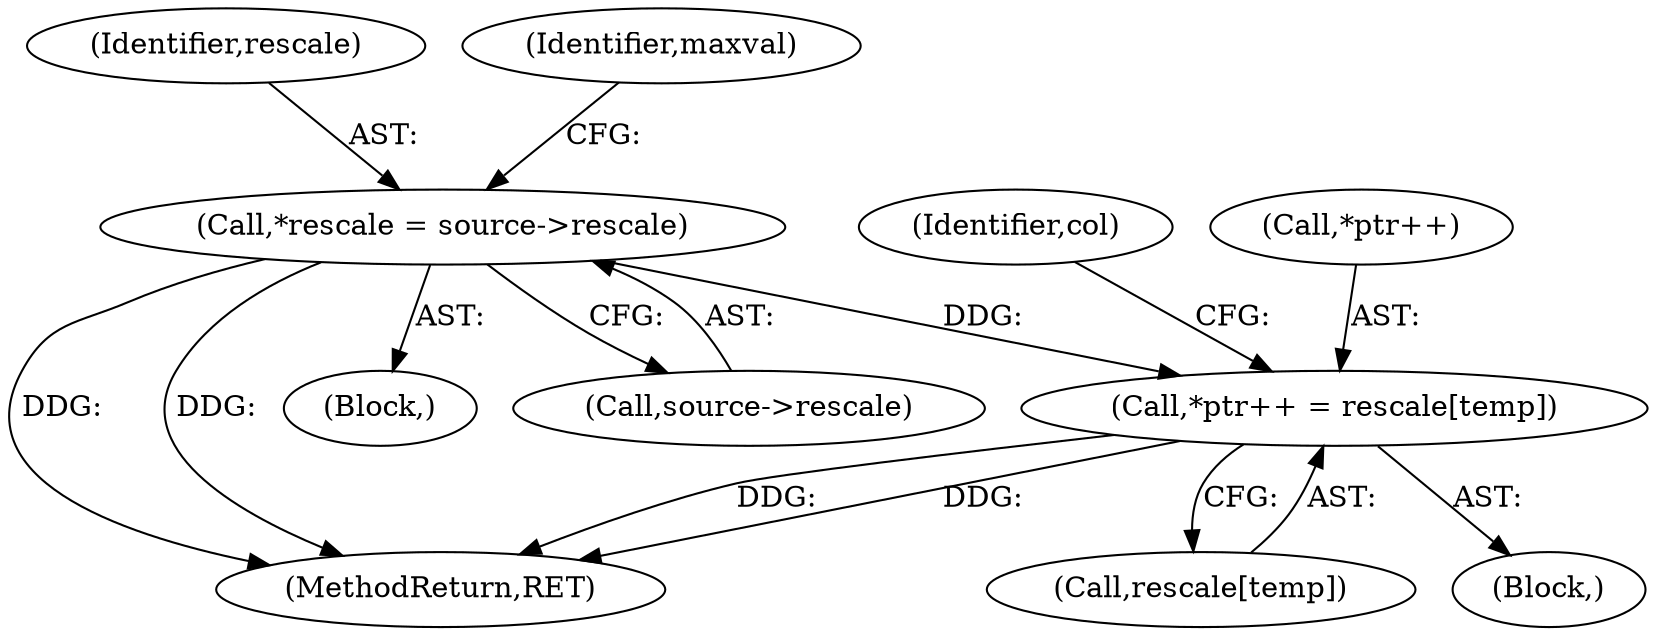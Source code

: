 digraph "0_libjpeg-turbo_9c78a04df4e44ef6487eee99c4258397f4fdca55_1@array" {
"1000191" [label="(Call,*ptr++ = rescale[temp])"];
"1000114" [label="(Call,*rescale = source->rescale)"];
"1000116" [label="(Call,source->rescale)"];
"1000168" [label="(Block,)"];
"1000200" [label="(MethodReturn,RET)"];
"1000104" [label="(Block,)"];
"1000115" [label="(Identifier,rescale)"];
"1000114" [label="(Call,*rescale = source->rescale)"];
"1000122" [label="(Identifier,maxval)"];
"1000195" [label="(Call,rescale[temp])"];
"1000167" [label="(Identifier,col)"];
"1000191" [label="(Call,*ptr++ = rescale[temp])"];
"1000192" [label="(Call,*ptr++)"];
"1000191" -> "1000168"  [label="AST: "];
"1000191" -> "1000195"  [label="CFG: "];
"1000192" -> "1000191"  [label="AST: "];
"1000195" -> "1000191"  [label="AST: "];
"1000167" -> "1000191"  [label="CFG: "];
"1000191" -> "1000200"  [label="DDG: "];
"1000191" -> "1000200"  [label="DDG: "];
"1000114" -> "1000191"  [label="DDG: "];
"1000114" -> "1000104"  [label="AST: "];
"1000114" -> "1000116"  [label="CFG: "];
"1000115" -> "1000114"  [label="AST: "];
"1000116" -> "1000114"  [label="AST: "];
"1000122" -> "1000114"  [label="CFG: "];
"1000114" -> "1000200"  [label="DDG: "];
"1000114" -> "1000200"  [label="DDG: "];
}

